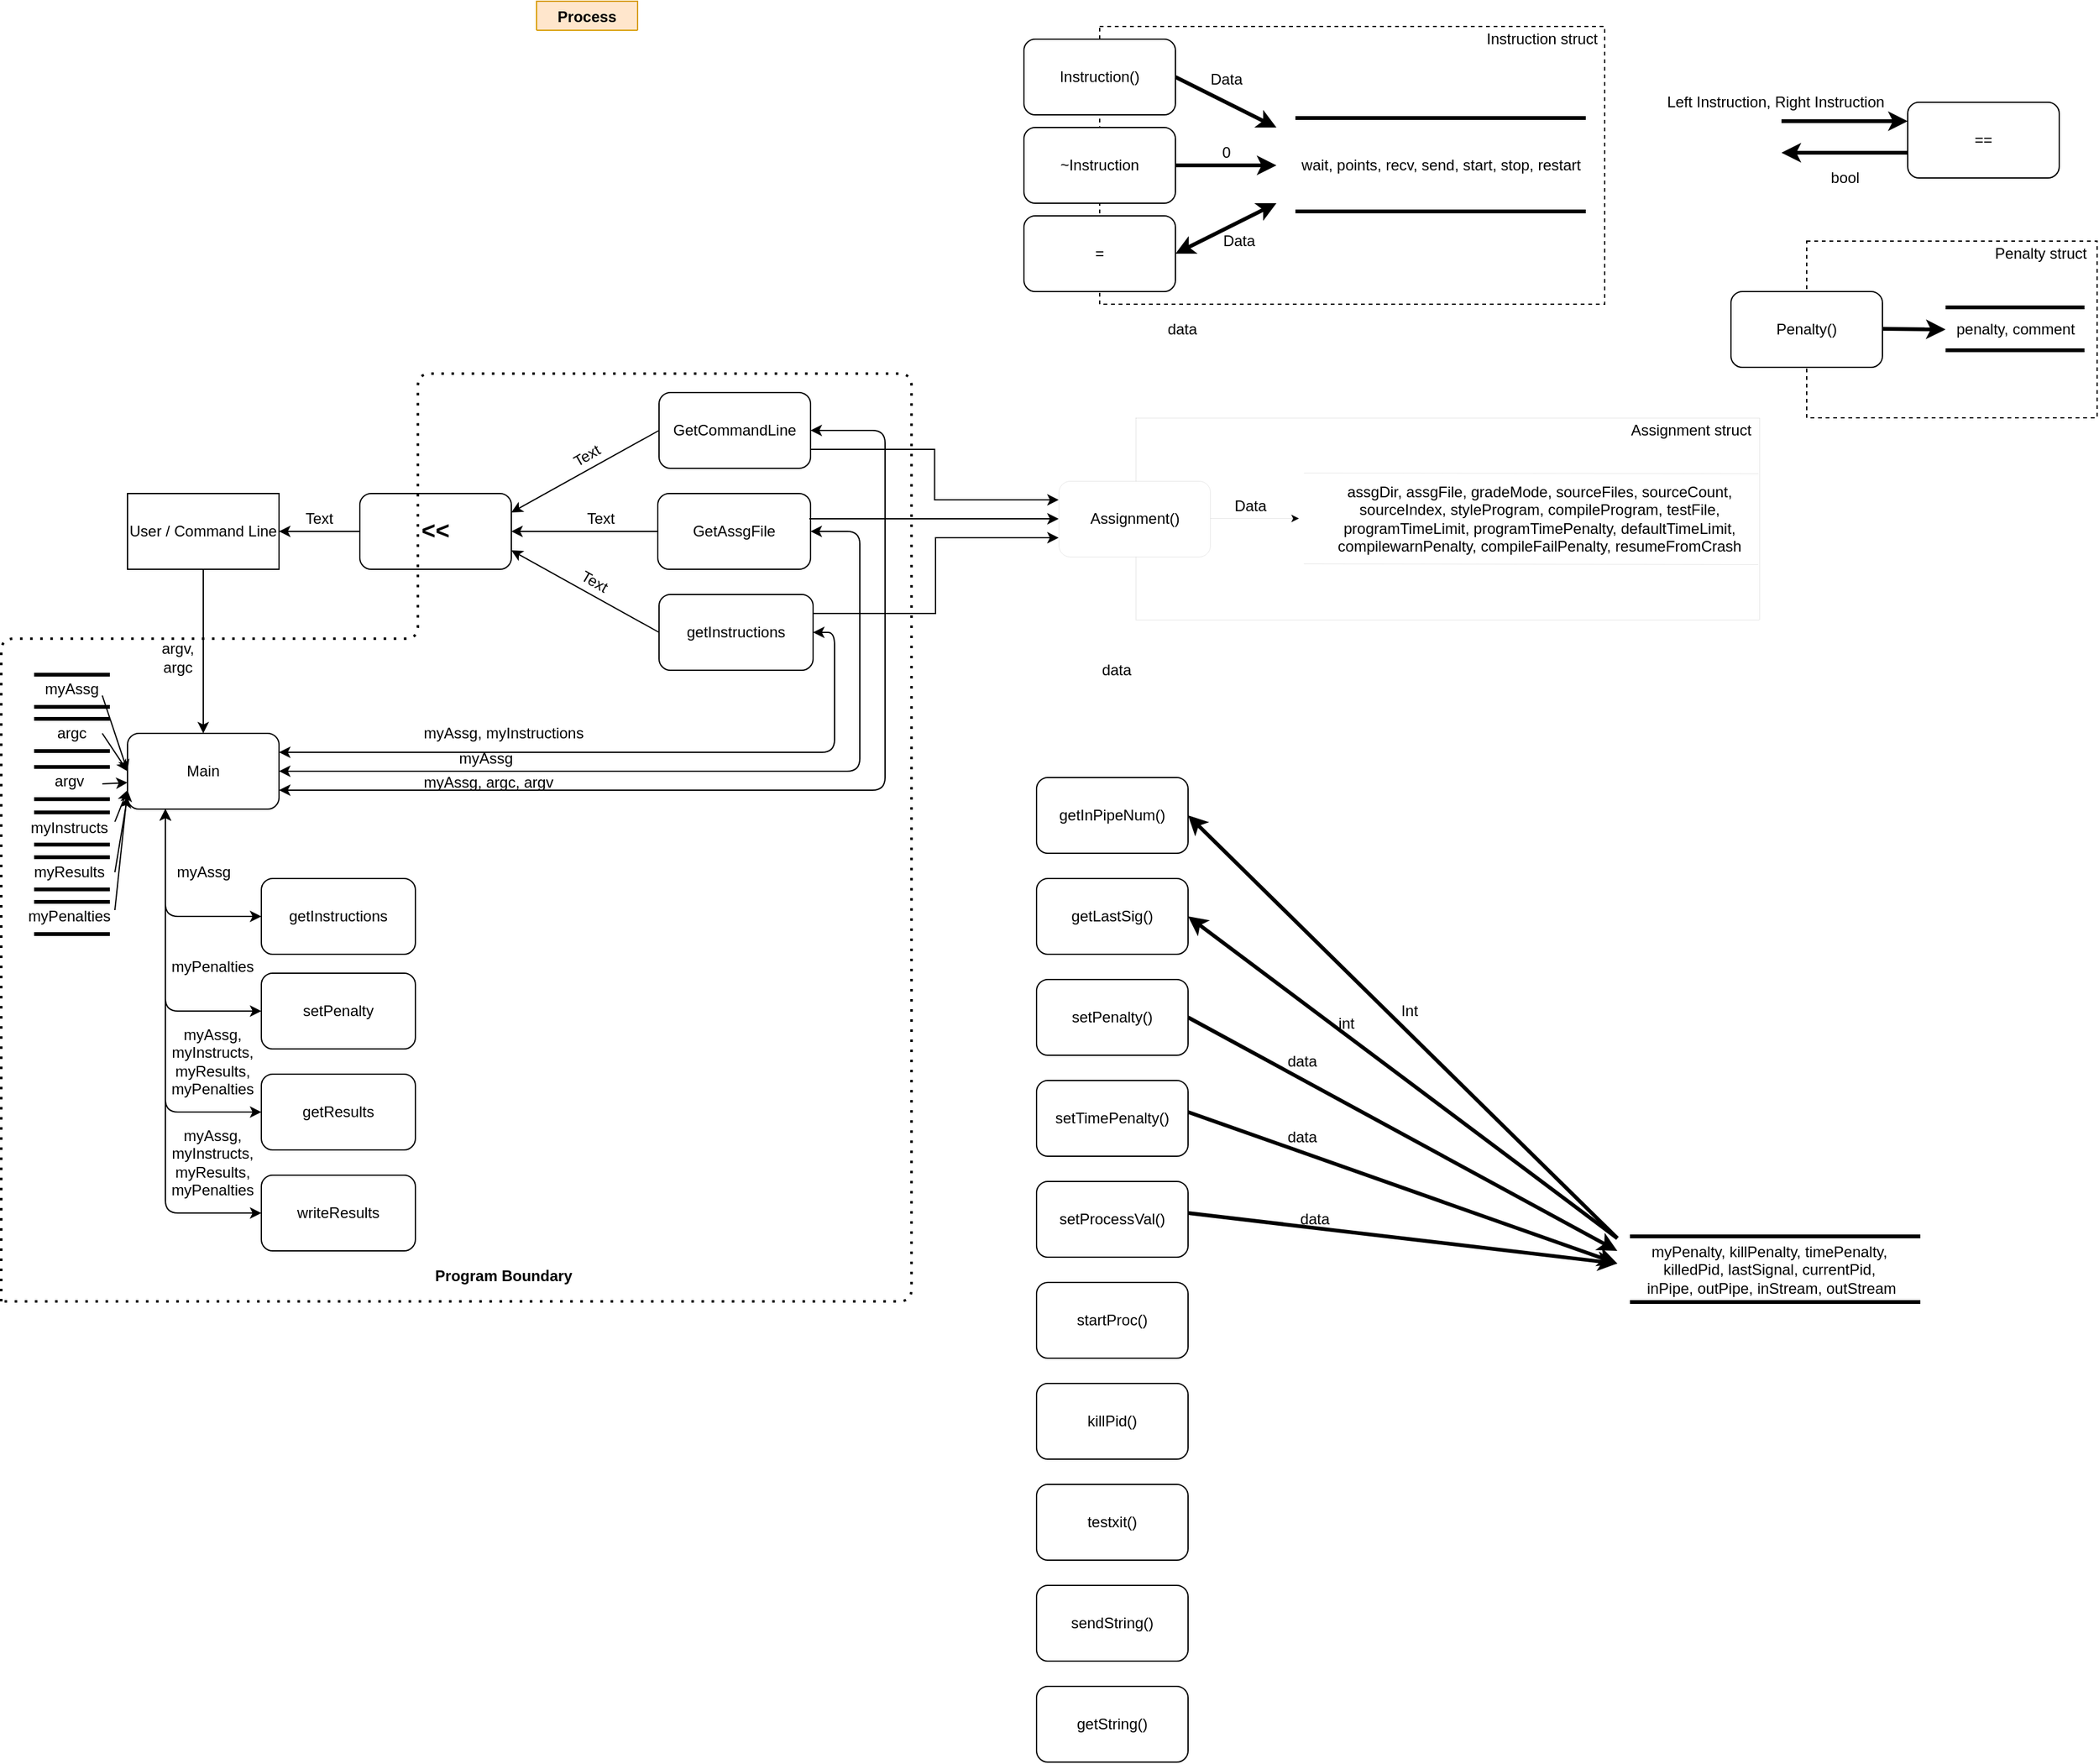 <mxfile version="14.8.0" type="github">
  <diagram id="rguHkUJNCdWoJHxLz1bB" name="Main">
    <mxGraphModel dx="1185" dy="635" grid="1" gridSize="10" guides="1" tooltips="1" connect="1" arrows="1" fold="1" page="1" pageScale="1" pageWidth="1100" pageHeight="850" math="0" shadow="0">
      <root>
        <mxCell id="0" />
        <mxCell id="1" parent="0" />
        <mxCell id="ouV6f6dpfnicYTkGdIAP-37" value="" style="rounded=0;whiteSpace=wrap;html=1;dashed=1;" parent="1" vertex="1">
          <mxGeometry x="1620" y="200" width="230" height="140" as="geometry" />
        </mxCell>
        <mxCell id="ouV6f6dpfnicYTkGdIAP-25" value="" style="rounded=0;whiteSpace=wrap;html=1;dashed=1;" parent="1" vertex="1">
          <mxGeometry x="1060" y="30" width="400" height="220" as="geometry" />
        </mxCell>
        <mxCell id="ouV6f6dpfnicYTkGdIAP-11" value="" style="rounded=0;whiteSpace=wrap;html=1;dashed=1;strokeWidth=0;" parent="1" vertex="1">
          <mxGeometry x="1088.5" y="340" width="494" height="160" as="geometry" />
        </mxCell>
        <mxCell id="XmJ7mHtLs4GO2itL8WQK-5" value="Main" style="rounded=1;whiteSpace=wrap;html=1;" parent="1" vertex="1">
          <mxGeometry x="290" y="590" width="120" height="60" as="geometry" />
        </mxCell>
        <mxCell id="nmjA72ro4ZMUYENDKjPd-1" value="Process" style="swimlane;fillColor=#ffe6cc;strokeColor=#d79b00;startSize=30;" parent="1" vertex="1" collapsed="1">
          <mxGeometry x="614" y="10" width="80" height="23" as="geometry">
            <mxRectangle x="614" y="10" width="200" height="430" as="alternateBounds" />
          </mxGeometry>
        </mxCell>
        <mxCell id="nmjA72ro4ZMUYENDKjPd-2" value="- *myPenalty" style="text;html=1;align=center;verticalAlign=middle;resizable=0;points=[];autosize=1;strokeColor=none;" parent="nmjA72ro4ZMUYENDKjPd-1" vertex="1">
          <mxGeometry x="4" y="30" width="80" height="20" as="geometry" />
        </mxCell>
        <mxCell id="nmjA72ro4ZMUYENDKjPd-8" value="- killPenalty" style="text;html=1;align=center;verticalAlign=middle;resizable=0;points=[];autosize=1;strokeColor=none;" parent="nmjA72ro4ZMUYENDKjPd-1" vertex="1">
          <mxGeometry y="50" width="80" height="20" as="geometry" />
        </mxCell>
        <mxCell id="nmjA72ro4ZMUYENDKjPd-9" value="- timePenalty" style="text;html=1;align=center;verticalAlign=middle;resizable=0;points=[];autosize=1;strokeColor=none;" parent="nmjA72ro4ZMUYENDKjPd-1" vertex="1">
          <mxGeometry y="70" width="90" height="20" as="geometry" />
        </mxCell>
        <mxCell id="nmjA72ro4ZMUYENDKjPd-10" value="- killedPid" style="text;html=1;align=center;verticalAlign=middle;resizable=0;points=[];autosize=1;strokeColor=none;" parent="nmjA72ro4ZMUYENDKjPd-1" vertex="1">
          <mxGeometry y="90" width="70" height="20" as="geometry" />
        </mxCell>
        <mxCell id="nmjA72ro4ZMUYENDKjPd-11" value="- lastSignal" style="text;html=1;align=center;verticalAlign=middle;resizable=0;points=[];autosize=1;strokeColor=none;" parent="nmjA72ro4ZMUYENDKjPd-1" vertex="1">
          <mxGeometry x="4" y="110" width="70" height="20" as="geometry" />
        </mxCell>
        <mxCell id="nmjA72ro4ZMUYENDKjPd-12" value="- currentPid" style="text;html=1;align=center;verticalAlign=middle;resizable=0;points=[];autosize=1;strokeColor=none;" parent="nmjA72ro4ZMUYENDKjPd-1" vertex="1">
          <mxGeometry y="130" width="80" height="20" as="geometry" />
        </mxCell>
        <mxCell id="nmjA72ro4ZMUYENDKjPd-13" value="- inPipe[]" style="text;html=1;align=center;verticalAlign=middle;resizable=0;points=[];autosize=1;strokeColor=none;" parent="nmjA72ro4ZMUYENDKjPd-1" vertex="1">
          <mxGeometry x="4" y="150" width="60" height="20" as="geometry" />
        </mxCell>
        <mxCell id="nmjA72ro4ZMUYENDKjPd-14" value="- outPipe[]" style="text;html=1;align=center;verticalAlign=middle;resizable=0;points=[];autosize=1;strokeColor=none;" parent="nmjA72ro4ZMUYENDKjPd-1" vertex="1">
          <mxGeometry x="2" y="170" width="70" height="20" as="geometry" />
        </mxCell>
        <mxCell id="nmjA72ro4ZMUYENDKjPd-16" value="- *inStream" style="text;html=1;align=center;verticalAlign=middle;resizable=0;points=[];autosize=1;strokeColor=none;" parent="nmjA72ro4ZMUYENDKjPd-1" vertex="1">
          <mxGeometry y="190" width="80" height="20" as="geometry" />
        </mxCell>
        <mxCell id="nmjA72ro4ZMUYENDKjPd-17" value="- *outStream" style="text;html=1;align=center;verticalAlign=middle;resizable=0;points=[];autosize=1;strokeColor=none;" parent="nmjA72ro4ZMUYENDKjPd-1" vertex="1">
          <mxGeometry x="4" y="210" width="80" height="20" as="geometry" />
        </mxCell>
        <mxCell id="ETJHJ8PqHRaNLE2HF3tO-7" value="" style="endArrow=none;html=1;strokeWidth=3;fillColor=#fff2cc;strokeColor=#d6b656;" parent="nmjA72ro4ZMUYENDKjPd-1" edge="1">
          <mxGeometry width="50" height="50" relative="1" as="geometry">
            <mxPoint y="230" as="sourcePoint" />
            <mxPoint x="200" y="230" as="targetPoint" />
            <Array as="points">
              <mxPoint x="100" y="230" />
            </Array>
          </mxGeometry>
        </mxCell>
        <mxCell id="ETJHJ8PqHRaNLE2HF3tO-9" value="+ getInPipeNum" style="text;html=1;align=center;verticalAlign=middle;resizable=0;points=[];autosize=1;strokeColor=none;" parent="nmjA72ro4ZMUYENDKjPd-1" vertex="1">
          <mxGeometry x="5" y="240" width="100" height="20" as="geometry" />
        </mxCell>
        <mxCell id="ETJHJ8PqHRaNLE2HF3tO-10" value="+ getLastSig" style="text;html=1;align=center;verticalAlign=middle;resizable=0;points=[];autosize=1;strokeColor=none;" parent="nmjA72ro4ZMUYENDKjPd-1" vertex="1">
          <mxGeometry x="5" y="260" width="80" height="20" as="geometry" />
        </mxCell>
        <mxCell id="ETJHJ8PqHRaNLE2HF3tO-11" value="+ setPenalty" style="text;html=1;align=center;verticalAlign=middle;resizable=0;points=[];autosize=1;strokeColor=none;" parent="nmjA72ro4ZMUYENDKjPd-1" vertex="1">
          <mxGeometry x="5" y="280" width="80" height="20" as="geometry" />
        </mxCell>
        <mxCell id="ETJHJ8PqHRaNLE2HF3tO-12" value="+ setTimePenalty" style="text;html=1;align=center;verticalAlign=middle;resizable=0;points=[];autosize=1;strokeColor=none;spacing=2;" parent="nmjA72ro4ZMUYENDKjPd-1" vertex="1">
          <mxGeometry x="3" y="300" width="110" height="20" as="geometry" />
        </mxCell>
        <mxCell id="ETJHJ8PqHRaNLE2HF3tO-13" value="+ startProc" style="text;html=1;align=center;verticalAlign=middle;resizable=0;points=[];autosize=1;strokeColor=none;" parent="nmjA72ro4ZMUYENDKjPd-1" vertex="1">
          <mxGeometry x="7" y="320" width="70" height="20" as="geometry" />
        </mxCell>
        <mxCell id="ETJHJ8PqHRaNLE2HF3tO-14" value="+ killPid" style="text;html=1;align=center;verticalAlign=middle;resizable=0;points=[];autosize=1;strokeColor=none;" parent="nmjA72ro4ZMUYENDKjPd-1" vertex="1">
          <mxGeometry x="4" y="340" width="60" height="20" as="geometry" />
        </mxCell>
        <mxCell id="ETJHJ8PqHRaNLE2HF3tO-15" value="+ testxit" style="text;html=1;align=center;verticalAlign=middle;resizable=0;points=[];autosize=1;strokeColor=none;" parent="nmjA72ro4ZMUYENDKjPd-1" vertex="1">
          <mxGeometry x="4" y="360" width="60" height="20" as="geometry" />
        </mxCell>
        <mxCell id="ETJHJ8PqHRaNLE2HF3tO-16" value="+ sendString" style="text;html=1;align=center;verticalAlign=middle;resizable=0;points=[];autosize=1;strokeColor=none;" parent="nmjA72ro4ZMUYENDKjPd-1" vertex="1">
          <mxGeometry x="7" y="380" width="80" height="20" as="geometry" />
        </mxCell>
        <mxCell id="ETJHJ8PqHRaNLE2HF3tO-17" value="+ *getString" style="text;html=1;align=center;verticalAlign=middle;resizable=0;points=[];autosize=1;strokeColor=none;" parent="nmjA72ro4ZMUYENDKjPd-1" vertex="1">
          <mxGeometry x="5" y="400" width="80" height="20" as="geometry" />
        </mxCell>
        <mxCell id="XmJ7mHtLs4GO2itL8WQK-11" value="" style="endArrow=classic;html=1;entryX=0.5;entryY=0;entryDx=0;entryDy=0;exitX=0.5;exitY=1;exitDx=0;exitDy=0;" parent="1" source="E9xuSxnTIN58teKCuuX2-3" target="XmJ7mHtLs4GO2itL8WQK-5" edge="1">
          <mxGeometry width="50" height="50" relative="1" as="geometry">
            <mxPoint x="340" y="392" as="sourcePoint" />
            <mxPoint x="440" y="460" as="targetPoint" />
          </mxGeometry>
        </mxCell>
        <mxCell id="Mvc_CKgihEDWktyKTYWP-7" style="edgeStyle=orthogonalEdgeStyle;rounded=0;orthogonalLoop=1;jettySize=auto;html=1;exitX=1;exitY=0.25;exitDx=0;exitDy=0;entryX=0;entryY=0.75;entryDx=0;entryDy=0;strokeColor=#000000;strokeWidth=1;" edge="1" parent="1" source="XmJ7mHtLs4GO2itL8WQK-14" target="ouV6f6dpfnicYTkGdIAP-8">
          <mxGeometry relative="1" as="geometry">
            <Array as="points">
              <mxPoint x="930" y="495" />
              <mxPoint x="930" y="435" />
            </Array>
          </mxGeometry>
        </mxCell>
        <mxCell id="XmJ7mHtLs4GO2itL8WQK-14" value="getInstructions" style="rounded=1;whiteSpace=wrap;html=1;" parent="1" vertex="1">
          <mxGeometry x="711" y="480" width="122" height="60" as="geometry" />
        </mxCell>
        <mxCell id="Mvc_CKgihEDWktyKTYWP-8" style="edgeStyle=orthogonalEdgeStyle;rounded=0;orthogonalLoop=1;jettySize=auto;html=1;exitX=1;exitY=0.75;exitDx=0;exitDy=0;entryX=0;entryY=0.25;entryDx=0;entryDy=0;strokeColor=#000000;strokeWidth=1;" edge="1" parent="1" source="XmJ7mHtLs4GO2itL8WQK-15" target="ouV6f6dpfnicYTkGdIAP-8">
          <mxGeometry relative="1" as="geometry" />
        </mxCell>
        <mxCell id="XmJ7mHtLs4GO2itL8WQK-15" value="GetCommandLine" style="rounded=1;whiteSpace=wrap;html=1;" parent="1" vertex="1">
          <mxGeometry x="711" y="320" width="120" height="60" as="geometry" />
        </mxCell>
        <mxCell id="XmJ7mHtLs4GO2itL8WQK-16" value="GetAssgFile" style="rounded=1;whiteSpace=wrap;html=1;" parent="1" vertex="1">
          <mxGeometry x="710" y="400" width="121" height="60" as="geometry" />
        </mxCell>
        <mxCell id="XmJ7mHtLs4GO2itL8WQK-20" value="argv, argc" style="text;html=1;strokeColor=none;fillColor=none;align=center;verticalAlign=middle;whiteSpace=wrap;rounded=0;rotation=0;" parent="1" vertex="1">
          <mxGeometry x="310" y="520" width="40" height="20" as="geometry" />
        </mxCell>
        <mxCell id="XmJ7mHtLs4GO2itL8WQK-21" value="myAssg, argc, argv" style="text;html=1;strokeColor=none;fillColor=none;align=center;verticalAlign=middle;whiteSpace=wrap;rounded=0;rotation=0;" parent="1" vertex="1">
          <mxGeometry x="518" y="610" width="116" height="37" as="geometry" />
        </mxCell>
        <mxCell id="E9xuSxnTIN58teKCuuX2-3" value="User / Command Line" style="rounded=0;whiteSpace=wrap;html=1;" parent="1" vertex="1">
          <mxGeometry x="290" y="400" width="120" height="60" as="geometry" />
        </mxCell>
        <mxCell id="E9xuSxnTIN58teKCuuX2-4" value="&lt;b&gt;&lt;font style=&quot;font-size: 19px&quot;&gt;&amp;lt;&amp;lt;&lt;/font&gt;&lt;/b&gt;" style="rounded=1;whiteSpace=wrap;html=1;" parent="1" vertex="1">
          <mxGeometry x="474" y="400" width="120" height="60" as="geometry" />
        </mxCell>
        <mxCell id="RXPGKztGr5cZx4qu9Qo7-2" value="" style="endArrow=none;html=1;strokeColor=#000000;strokeWidth=3;" parent="1" edge="1">
          <mxGeometry width="50" height="50" relative="1" as="geometry">
            <mxPoint x="216" y="543.5" as="sourcePoint" />
            <mxPoint x="276" y="543.5" as="targetPoint" />
          </mxGeometry>
        </mxCell>
        <mxCell id="RXPGKztGr5cZx4qu9Qo7-3" value="" style="endArrow=none;html=1;strokeColor=#000000;strokeWidth=3;" parent="1" edge="1">
          <mxGeometry width="50" height="50" relative="1" as="geometry">
            <mxPoint x="216" y="569" as="sourcePoint" />
            <mxPoint x="276" y="569" as="targetPoint" />
          </mxGeometry>
        </mxCell>
        <mxCell id="RXPGKztGr5cZx4qu9Qo7-4" value="myAssg" style="text;html=1;strokeColor=none;fillColor=none;align=center;verticalAlign=middle;whiteSpace=wrap;rounded=0;" parent="1" vertex="1">
          <mxGeometry x="226" y="540" width="40" height="29" as="geometry" />
        </mxCell>
        <mxCell id="RXPGKztGr5cZx4qu9Qo7-17" value="myAssg" style="text;html=1;strokeColor=none;fillColor=none;align=center;verticalAlign=middle;whiteSpace=wrap;rounded=0;" parent="1" vertex="1">
          <mxGeometry x="554" y="600" width="40" height="20" as="geometry" />
        </mxCell>
        <mxCell id="RXPGKztGr5cZx4qu9Qo7-18" value="myAssg, myInstructions" style="text;html=1;strokeColor=none;fillColor=none;align=center;verticalAlign=middle;whiteSpace=wrap;rounded=0;" parent="1" vertex="1">
          <mxGeometry x="510" y="580" width="156" height="20" as="geometry" />
        </mxCell>
        <mxCell id="RXPGKztGr5cZx4qu9Qo7-19" value="" style="endArrow=classic;html=1;strokeColor=#000000;strokeWidth=1;entryX=1;entryY=0.75;entryDx=0;entryDy=0;exitX=0;exitY=0.5;exitDx=0;exitDy=0;" parent="1" source="XmJ7mHtLs4GO2itL8WQK-14" target="E9xuSxnTIN58teKCuuX2-4" edge="1">
          <mxGeometry width="50" height="50" relative="1" as="geometry">
            <mxPoint x="660" y="610" as="sourcePoint" />
            <mxPoint x="710" y="560" as="targetPoint" />
          </mxGeometry>
        </mxCell>
        <mxCell id="RXPGKztGr5cZx4qu9Qo7-20" value="" style="endArrow=classic;html=1;strokeColor=#000000;strokeWidth=1;entryX=1;entryY=0.5;entryDx=0;entryDy=0;exitX=0;exitY=0.5;exitDx=0;exitDy=0;" parent="1" source="XmJ7mHtLs4GO2itL8WQK-16" target="E9xuSxnTIN58teKCuuX2-4" edge="1">
          <mxGeometry width="50" height="50" relative="1" as="geometry">
            <mxPoint x="672.5" y="565" as="sourcePoint" />
            <mxPoint x="555.5" y="500" as="targetPoint" />
          </mxGeometry>
        </mxCell>
        <mxCell id="RXPGKztGr5cZx4qu9Qo7-21" value="" style="endArrow=classic;html=1;strokeColor=#000000;strokeWidth=1;entryX=1;entryY=0.25;entryDx=0;entryDy=0;exitX=0;exitY=0.5;exitDx=0;exitDy=0;" parent="1" source="XmJ7mHtLs4GO2itL8WQK-15" target="E9xuSxnTIN58teKCuuX2-4" edge="1">
          <mxGeometry width="50" height="50" relative="1" as="geometry">
            <mxPoint x="686" y="370" as="sourcePoint" />
            <mxPoint x="570" y="370" as="targetPoint" />
          </mxGeometry>
        </mxCell>
        <mxCell id="RXPGKztGr5cZx4qu9Qo7-22" value="Text" style="text;html=1;strokeColor=none;fillColor=none;align=center;verticalAlign=middle;whiteSpace=wrap;rounded=0;rotation=-30;" parent="1" vertex="1">
          <mxGeometry x="634" y="360" width="40" height="20" as="geometry" />
        </mxCell>
        <mxCell id="RXPGKztGr5cZx4qu9Qo7-23" value="Text" style="text;html=1;strokeColor=none;fillColor=none;align=center;verticalAlign=middle;whiteSpace=wrap;rounded=0;rotation=0;" parent="1" vertex="1">
          <mxGeometry x="645" y="410" width="40" height="20" as="geometry" />
        </mxCell>
        <mxCell id="RXPGKztGr5cZx4qu9Qo7-24" value="Text" style="text;html=1;strokeColor=none;fillColor=none;align=center;verticalAlign=middle;whiteSpace=wrap;rounded=0;rotation=30;" parent="1" vertex="1">
          <mxGeometry x="640" y="460" width="40" height="20" as="geometry" />
        </mxCell>
        <mxCell id="RXPGKztGr5cZx4qu9Qo7-25" value="Text" style="text;html=1;strokeColor=none;fillColor=none;align=center;verticalAlign=middle;whiteSpace=wrap;rounded=0;rotation=0;" parent="1" vertex="1">
          <mxGeometry x="422" y="410" width="40" height="20" as="geometry" />
        </mxCell>
        <mxCell id="RXPGKztGr5cZx4qu9Qo7-26" value="" style="endArrow=classic;html=1;strokeColor=#000000;strokeWidth=1;entryX=1;entryY=0.5;entryDx=0;entryDy=0;exitX=0;exitY=0.5;exitDx=0;exitDy=0;" parent="1" source="E9xuSxnTIN58teKCuuX2-4" target="E9xuSxnTIN58teKCuuX2-3" edge="1">
          <mxGeometry width="50" height="50" relative="1" as="geometry">
            <mxPoint x="721" y="360" as="sourcePoint" />
            <mxPoint x="604" y="425" as="targetPoint" />
          </mxGeometry>
        </mxCell>
        <mxCell id="RXPGKztGr5cZx4qu9Qo7-27" value="" style="endArrow=none;html=1;strokeColor=#000000;strokeWidth=3;" parent="1" edge="1">
          <mxGeometry width="50" height="50" relative="1" as="geometry">
            <mxPoint x="216" y="578.5" as="sourcePoint" />
            <mxPoint x="276" y="578.5" as="targetPoint" />
          </mxGeometry>
        </mxCell>
        <mxCell id="RXPGKztGr5cZx4qu9Qo7-28" value="" style="endArrow=none;html=1;strokeColor=#000000;strokeWidth=3;" parent="1" edge="1">
          <mxGeometry width="50" height="50" relative="1" as="geometry">
            <mxPoint x="216" y="604" as="sourcePoint" />
            <mxPoint x="276" y="604" as="targetPoint" />
          </mxGeometry>
        </mxCell>
        <mxCell id="RXPGKztGr5cZx4qu9Qo7-29" value="argc" style="text;html=1;strokeColor=none;fillColor=none;align=center;verticalAlign=middle;whiteSpace=wrap;rounded=0;" parent="1" vertex="1">
          <mxGeometry x="226" y="575" width="40" height="29" as="geometry" />
        </mxCell>
        <mxCell id="RXPGKztGr5cZx4qu9Qo7-30" value="" style="endArrow=none;html=1;strokeColor=#000000;strokeWidth=3;" parent="1" edge="1">
          <mxGeometry width="50" height="50" relative="1" as="geometry">
            <mxPoint x="216" y="616.59" as="sourcePoint" />
            <mxPoint x="276" y="616.59" as="targetPoint" />
          </mxGeometry>
        </mxCell>
        <mxCell id="RXPGKztGr5cZx4qu9Qo7-31" value="" style="endArrow=none;html=1;strokeColor=#000000;strokeWidth=3;" parent="1" edge="1">
          <mxGeometry width="50" height="50" relative="1" as="geometry">
            <mxPoint x="216" y="642.09" as="sourcePoint" />
            <mxPoint x="276" y="642.09" as="targetPoint" />
          </mxGeometry>
        </mxCell>
        <mxCell id="RXPGKztGr5cZx4qu9Qo7-32" value="argv" style="text;html=1;strokeColor=none;fillColor=none;align=center;verticalAlign=middle;whiteSpace=wrap;rounded=0;" parent="1" vertex="1">
          <mxGeometry x="224" y="613.92" width="40" height="29" as="geometry" />
        </mxCell>
        <mxCell id="RXPGKztGr5cZx4qu9Qo7-33" value="" style="endArrow=classic;startArrow=classic;html=1;strokeColor=#000000;strokeWidth=1;entryX=1;entryY=0.5;entryDx=0;entryDy=0;exitX=1;exitY=0.5;exitDx=0;exitDy=0;" parent="1" source="XmJ7mHtLs4GO2itL8WQK-5" target="XmJ7mHtLs4GO2itL8WQK-16" edge="1">
          <mxGeometry width="50" height="50" relative="1" as="geometry">
            <mxPoint x="390" y="600" as="sourcePoint" />
            <mxPoint x="440" y="550" as="targetPoint" />
            <Array as="points">
              <mxPoint x="870" y="620" />
              <mxPoint x="870" y="430" />
            </Array>
          </mxGeometry>
        </mxCell>
        <mxCell id="RXPGKztGr5cZx4qu9Qo7-34" value="" style="endArrow=classic;startArrow=classic;html=1;strokeColor=#000000;strokeWidth=1;entryX=1;entryY=0.5;entryDx=0;entryDy=0;exitX=1;exitY=0.75;exitDx=0;exitDy=0;" parent="1" source="XmJ7mHtLs4GO2itL8WQK-5" target="XmJ7mHtLs4GO2itL8WQK-15" edge="1">
          <mxGeometry width="50" height="50" relative="1" as="geometry">
            <mxPoint x="390" y="600" as="sourcePoint" />
            <mxPoint x="440" y="550" as="targetPoint" />
            <Array as="points">
              <mxPoint x="890" y="635" />
              <mxPoint x="890" y="350" />
            </Array>
          </mxGeometry>
        </mxCell>
        <mxCell id="RXPGKztGr5cZx4qu9Qo7-35" value="" style="endArrow=classic;startArrow=classic;html=1;strokeColor=#000000;strokeWidth=1;entryX=1;entryY=0.5;entryDx=0;entryDy=0;exitX=1;exitY=0.25;exitDx=0;exitDy=0;" parent="1" source="XmJ7mHtLs4GO2itL8WQK-5" target="XmJ7mHtLs4GO2itL8WQK-14" edge="1">
          <mxGeometry width="50" height="50" relative="1" as="geometry">
            <mxPoint x="390" y="600" as="sourcePoint" />
            <mxPoint x="440" y="550" as="targetPoint" />
            <Array as="points">
              <mxPoint x="850" y="605" />
              <mxPoint x="850" y="510" />
            </Array>
          </mxGeometry>
        </mxCell>
        <mxCell id="RXPGKztGr5cZx4qu9Qo7-36" value="" style="endArrow=classic;html=1;strokeColor=#000000;strokeWidth=1;" parent="1" edge="1">
          <mxGeometry width="50" height="50" relative="1" as="geometry">
            <mxPoint x="270" y="560" as="sourcePoint" />
            <mxPoint x="290" y="620" as="targetPoint" />
          </mxGeometry>
        </mxCell>
        <mxCell id="ouV6f6dpfnicYTkGdIAP-5" value="assgDir, assgFile, gradeMode, sourceFiles, sourceCount, &lt;br&gt;sourceIndex, styleProgram, compileProgram, testFile, &lt;br&gt;programTimeLimit, programTimePenalty, defaultTimeLimit, &lt;br&gt;compilewarnPenalty, compileFailPenalty, resumeFromCrash" style="text;html=1;resizable=0;autosize=1;align=center;verticalAlign=middle;points=[];fillColor=none;strokeColor=none;rounded=0;strokeWidth=0;" parent="1" vertex="1">
          <mxGeometry x="1237.5" y="390" width="340" height="60" as="geometry" />
        </mxCell>
        <mxCell id="ouV6f6dpfnicYTkGdIAP-7" value="" style="shape=link;html=1;width=72;strokeWidth=0;" parent="1" edge="1">
          <mxGeometry width="100" relative="1" as="geometry">
            <mxPoint x="1581.5" y="420" as="sourcePoint" />
            <mxPoint x="1221.5" y="419.5" as="targetPoint" />
          </mxGeometry>
        </mxCell>
        <mxCell id="ouV6f6dpfnicYTkGdIAP-8" value="Assignment()" style="rounded=1;whiteSpace=wrap;html=1;strokeWidth=0;" parent="1" vertex="1">
          <mxGeometry x="1027.5" y="390" width="120" height="60" as="geometry" />
        </mxCell>
        <mxCell id="ouV6f6dpfnicYTkGdIAP-9" value="" style="endArrow=classic;html=1;strokeWidth=0;" parent="1" edge="1">
          <mxGeometry width="50" height="50" relative="1" as="geometry">
            <mxPoint x="1147.5" y="419.5" as="sourcePoint" />
            <mxPoint x="1217.5" y="419.5" as="targetPoint" />
          </mxGeometry>
        </mxCell>
        <mxCell id="ouV6f6dpfnicYTkGdIAP-12" value="wait, points, recv, send, start, stop, restart" style="text;html=1;align=center;verticalAlign=middle;resizable=0;points=[];autosize=1;strokeColor=none;" parent="1" vertex="1">
          <mxGeometry x="1210" y="130" width="240" height="20" as="geometry" />
        </mxCell>
        <mxCell id="ouV6f6dpfnicYTkGdIAP-13" value="~Instruction" style="rounded=1;whiteSpace=wrap;html=1;" parent="1" vertex="1">
          <mxGeometry x="1000" y="110" width="120" height="60" as="geometry" />
        </mxCell>
        <mxCell id="ouV6f6dpfnicYTkGdIAP-14" value="Instruction()" style="rounded=1;whiteSpace=wrap;html=1;" parent="1" vertex="1">
          <mxGeometry x="1000" y="40" width="120" height="60" as="geometry" />
        </mxCell>
        <mxCell id="ouV6f6dpfnicYTkGdIAP-15" value="Data" style="text;html=1;resizable=0;autosize=1;align=center;verticalAlign=middle;points=[];fillColor=none;strokeColor=none;rounded=0;strokeWidth=0;" parent="1" vertex="1">
          <mxGeometry x="1158.5" y="400" width="40" height="20" as="geometry" />
        </mxCell>
        <mxCell id="ouV6f6dpfnicYTkGdIAP-16" value="=" style="rounded=1;whiteSpace=wrap;html=1;" parent="1" vertex="1">
          <mxGeometry x="1000" y="180" width="120" height="60" as="geometry" />
        </mxCell>
        <mxCell id="ouV6f6dpfnicYTkGdIAP-17" value="" style="shape=link;html=1;width=72;strokeWidth=3;" parent="1" edge="1">
          <mxGeometry width="100" relative="1" as="geometry">
            <mxPoint x="1445" y="139.5" as="sourcePoint" />
            <mxPoint x="1215" y="139.5" as="targetPoint" />
          </mxGeometry>
        </mxCell>
        <mxCell id="ouV6f6dpfnicYTkGdIAP-18" value="" style="endArrow=classic;html=1;strokeWidth=3;" parent="1" edge="1">
          <mxGeometry width="50" height="50" relative="1" as="geometry">
            <mxPoint x="1120" y="70" as="sourcePoint" />
            <mxPoint x="1200" y="110" as="targetPoint" />
          </mxGeometry>
        </mxCell>
        <mxCell id="ouV6f6dpfnicYTkGdIAP-19" value="Data" style="text;html=1;resizable=0;autosize=1;align=center;verticalAlign=middle;points=[];fillColor=none;strokeColor=none;rounded=0;" parent="1" vertex="1">
          <mxGeometry x="1140" y="61.5" width="40" height="20" as="geometry" />
        </mxCell>
        <mxCell id="ouV6f6dpfnicYTkGdIAP-20" value="" style="endArrow=classic;html=1;strokeWidth=3;exitX=1;exitY=0.5;exitDx=0;exitDy=0;" parent="1" source="ouV6f6dpfnicYTkGdIAP-13" edge="1">
          <mxGeometry width="50" height="50" relative="1" as="geometry">
            <mxPoint x="1100" y="120" as="sourcePoint" />
            <mxPoint x="1200" y="140" as="targetPoint" />
          </mxGeometry>
        </mxCell>
        <mxCell id="ouV6f6dpfnicYTkGdIAP-21" value="0" style="text;html=1;resizable=0;autosize=1;align=center;verticalAlign=middle;points=[];fillColor=none;strokeColor=none;rounded=0;" parent="1" vertex="1">
          <mxGeometry x="1150" y="120" width="20" height="20" as="geometry" />
        </mxCell>
        <mxCell id="ouV6f6dpfnicYTkGdIAP-23" value="" style="endArrow=classic;startArrow=classic;html=1;strokeWidth=3;exitX=1;exitY=0.5;exitDx=0;exitDy=0;" parent="1" source="ouV6f6dpfnicYTkGdIAP-16" edge="1">
          <mxGeometry width="50" height="50" relative="1" as="geometry">
            <mxPoint x="1135" y="220" as="sourcePoint" />
            <mxPoint x="1200" y="170" as="targetPoint" />
          </mxGeometry>
        </mxCell>
        <mxCell id="ouV6f6dpfnicYTkGdIAP-24" value="Data" style="text;html=1;resizable=0;autosize=1;align=center;verticalAlign=middle;points=[];fillColor=none;strokeColor=none;rounded=0;" parent="1" vertex="1">
          <mxGeometry x="1150" y="190" width="40" height="20" as="geometry" />
        </mxCell>
        <mxCell id="ouV6f6dpfnicYTkGdIAP-26" value="Instruction struct" style="text;html=1;resizable=0;autosize=1;align=center;verticalAlign=middle;points=[];fillColor=none;strokeColor=none;rounded=0;" parent="1" vertex="1">
          <mxGeometry x="1360" y="30" width="100" height="20" as="geometry" />
        </mxCell>
        <mxCell id="ouV6f6dpfnicYTkGdIAP-27" value="Assignment struct" style="text;html=1;resizable=0;autosize=1;align=center;verticalAlign=middle;points=[];fillColor=none;strokeColor=none;rounded=0;strokeWidth=0;" parent="1" vertex="1">
          <mxGeometry x="1472.5" y="340" width="110" height="20" as="geometry" />
        </mxCell>
        <mxCell id="ouV6f6dpfnicYTkGdIAP-28" value="==" style="rounded=1;whiteSpace=wrap;html=1;" parent="1" vertex="1">
          <mxGeometry x="1700" y="90" width="120" height="60" as="geometry" />
        </mxCell>
        <mxCell id="ouV6f6dpfnicYTkGdIAP-29" value="" style="endArrow=classic;html=1;strokeWidth=3;entryX=0;entryY=0.25;entryDx=0;entryDy=0;" parent="1" target="ouV6f6dpfnicYTkGdIAP-28" edge="1">
          <mxGeometry width="50" height="50" relative="1" as="geometry">
            <mxPoint x="1600" y="105" as="sourcePoint" />
            <mxPoint x="1450" y="50" as="targetPoint" />
          </mxGeometry>
        </mxCell>
        <mxCell id="ouV6f6dpfnicYTkGdIAP-30" value="" style="endArrow=classic;html=1;strokeWidth=3;" parent="1" edge="1">
          <mxGeometry width="50" height="50" relative="1" as="geometry">
            <mxPoint x="1700" y="130" as="sourcePoint" />
            <mxPoint x="1600" y="130" as="targetPoint" />
          </mxGeometry>
        </mxCell>
        <mxCell id="ouV6f6dpfnicYTkGdIAP-31" value="Left Instruction, Right Instruction" style="text;html=1;resizable=0;autosize=1;align=center;verticalAlign=middle;points=[];fillColor=none;strokeColor=none;rounded=0;" parent="1" vertex="1">
          <mxGeometry x="1500" y="80" width="190" height="20" as="geometry" />
        </mxCell>
        <mxCell id="ouV6f6dpfnicYTkGdIAP-32" value="bool" style="text;html=1;resizable=0;autosize=1;align=center;verticalAlign=middle;points=[];fillColor=none;strokeColor=none;rounded=0;" parent="1" vertex="1">
          <mxGeometry x="1630" y="140" width="40" height="20" as="geometry" />
        </mxCell>
        <mxCell id="ouV6f6dpfnicYTkGdIAP-33" value="Penalty()" style="rounded=1;whiteSpace=wrap;html=1;" parent="1" vertex="1">
          <mxGeometry x="1560" y="240" width="120" height="60" as="geometry" />
        </mxCell>
        <mxCell id="ouV6f6dpfnicYTkGdIAP-34" value="" style="endArrow=classic;html=1;strokeWidth=3;" parent="1" edge="1">
          <mxGeometry width="50" height="50" relative="1" as="geometry">
            <mxPoint x="1680" y="269.5" as="sourcePoint" />
            <mxPoint x="1730" y="270" as="targetPoint" />
          </mxGeometry>
        </mxCell>
        <mxCell id="ouV6f6dpfnicYTkGdIAP-35" value="" style="shape=link;html=1;width=32;strokeWidth=3;" parent="1" edge="1">
          <mxGeometry width="100" relative="1" as="geometry">
            <mxPoint x="1840" y="269.5" as="sourcePoint" />
            <mxPoint x="1730" y="269.5" as="targetPoint" />
          </mxGeometry>
        </mxCell>
        <mxCell id="ouV6f6dpfnicYTkGdIAP-36" value="penalty, comment" style="text;html=1;resizable=0;autosize=1;align=center;verticalAlign=middle;points=[];fillColor=none;strokeColor=none;rounded=0;" parent="1" vertex="1">
          <mxGeometry x="1730" y="260" width="110" height="20" as="geometry" />
        </mxCell>
        <mxCell id="ouV6f6dpfnicYTkGdIAP-38" value="Penalty struct" style="text;html=1;resizable=0;autosize=1;align=center;verticalAlign=middle;points=[];fillColor=none;strokeColor=none;rounded=0;" parent="1" vertex="1">
          <mxGeometry x="1760" y="200" width="90" height="20" as="geometry" />
        </mxCell>
        <mxCell id="ouV6f6dpfnicYTkGdIAP-39" value="" style="shape=link;html=1;width=50;strokeWidth=3;" parent="1" edge="1">
          <mxGeometry width="100" relative="1" as="geometry">
            <mxPoint x="1710" y="1014.5" as="sourcePoint" />
            <mxPoint x="1480" y="1014.5" as="targetPoint" />
          </mxGeometry>
        </mxCell>
        <mxCell id="TsAD6GtPPK-NTKVQld-j-2" value="" style="endArrow=none;dashed=1;html=1;dashPattern=1 3;strokeWidth=2;" parent="1" edge="1">
          <mxGeometry width="50" height="50" relative="1" as="geometry">
            <mxPoint x="190" y="1040" as="sourcePoint" />
            <mxPoint x="190" y="1040" as="targetPoint" />
            <Array as="points">
              <mxPoint x="190" y="515" />
              <mxPoint x="520" y="515" />
              <mxPoint x="520" y="305" />
              <mxPoint x="911" y="305" />
              <mxPoint x="911" y="1040" />
            </Array>
          </mxGeometry>
        </mxCell>
        <mxCell id="ouV6f6dpfnicYTkGdIAP-40" value="myPenalty, killPenalty, timePenalty, &lt;br&gt;killedPid, lastSignal, currentPid,&lt;br&gt;&amp;nbsp;inPipe, outPipe, inStream, outStream" style="text;html=1;resizable=0;autosize=1;align=center;verticalAlign=middle;points=[];fillColor=none;strokeColor=none;rounded=0;" parent="1" vertex="1">
          <mxGeometry x="1480" y="990" width="220" height="50" as="geometry" />
        </mxCell>
        <mxCell id="TsAD6GtPPK-NTKVQld-j-3" value="&lt;b&gt;Program Boundary&lt;/b&gt;" style="text;html=1;strokeColor=none;fillColor=none;align=center;verticalAlign=middle;whiteSpace=wrap;rounded=0;" parent="1" vertex="1">
          <mxGeometry x="488" y="1010" width="200" height="20" as="geometry" />
        </mxCell>
        <mxCell id="ouV6f6dpfnicYTkGdIAP-41" value="getLastSig()" style="rounded=1;whiteSpace=wrap;html=1;" parent="1" vertex="1">
          <mxGeometry x="1010" y="705" width="120" height="60" as="geometry" />
        </mxCell>
        <mxCell id="ouV6f6dpfnicYTkGdIAP-42" value="setPenalty()" style="rounded=1;whiteSpace=wrap;html=1;" parent="1" vertex="1">
          <mxGeometry x="1010" y="785" width="120" height="60" as="geometry" />
        </mxCell>
        <mxCell id="ouV6f6dpfnicYTkGdIAP-43" value="setTimePenalty()" style="rounded=1;whiteSpace=wrap;html=1;" parent="1" vertex="1">
          <mxGeometry x="1010" y="865" width="120" height="60" as="geometry" />
        </mxCell>
        <mxCell id="ouV6f6dpfnicYTkGdIAP-44" value="startProc()" style="rounded=1;whiteSpace=wrap;html=1;" parent="1" vertex="1">
          <mxGeometry x="1010" y="1025" width="120" height="60" as="geometry" />
        </mxCell>
        <mxCell id="ouV6f6dpfnicYTkGdIAP-45" value="setProcessVal()" style="rounded=1;whiteSpace=wrap;html=1;" parent="1" vertex="1">
          <mxGeometry x="1010" y="945" width="120" height="60" as="geometry" />
        </mxCell>
        <mxCell id="ouV6f6dpfnicYTkGdIAP-46" value="killPid()" style="rounded=1;whiteSpace=wrap;html=1;" parent="1" vertex="1">
          <mxGeometry x="1010" y="1105" width="120" height="60" as="geometry" />
        </mxCell>
        <mxCell id="ouV6f6dpfnicYTkGdIAP-47" value="testxit()" style="rounded=1;whiteSpace=wrap;html=1;" parent="1" vertex="1">
          <mxGeometry x="1010" y="1185" width="120" height="60" as="geometry" />
        </mxCell>
        <mxCell id="ouV6f6dpfnicYTkGdIAP-48" value="getInPipeNum()" style="rounded=1;whiteSpace=wrap;html=1;" parent="1" vertex="1">
          <mxGeometry x="1010" y="625" width="120" height="60" as="geometry" />
        </mxCell>
        <mxCell id="ouV6f6dpfnicYTkGdIAP-50" value="getString()" style="rounded=1;whiteSpace=wrap;html=1;" parent="1" vertex="1">
          <mxGeometry x="1010" y="1345" width="120" height="60" as="geometry" />
        </mxCell>
        <mxCell id="ouV6f6dpfnicYTkGdIAP-51" value="sendString()" style="rounded=1;whiteSpace=wrap;html=1;" parent="1" vertex="1">
          <mxGeometry x="1010" y="1265" width="120" height="60" as="geometry" />
        </mxCell>
        <mxCell id="ouV6f6dpfnicYTkGdIAP-52" value="" style="endArrow=classic;html=1;strokeWidth=3;entryX=1;entryY=0.5;entryDx=0;entryDy=0;" parent="1" target="ouV6f6dpfnicYTkGdIAP-48" edge="1">
          <mxGeometry width="50" height="50" relative="1" as="geometry">
            <mxPoint x="1470" y="990" as="sourcePoint" />
            <mxPoint x="1240" y="770" as="targetPoint" />
          </mxGeometry>
        </mxCell>
        <mxCell id="ouV6f6dpfnicYTkGdIAP-53" value="Int" style="text;html=1;resizable=0;autosize=1;align=center;verticalAlign=middle;points=[];fillColor=none;strokeColor=none;rounded=0;" parent="1" vertex="1">
          <mxGeometry x="1290" y="800" width="30" height="20" as="geometry" />
        </mxCell>
        <mxCell id="ouV6f6dpfnicYTkGdIAP-54" value="" style="endArrow=classic;html=1;strokeWidth=3;entryX=1;entryY=0.5;entryDx=0;entryDy=0;" parent="1" target="ouV6f6dpfnicYTkGdIAP-41" edge="1">
          <mxGeometry width="50" height="50" relative="1" as="geometry">
            <mxPoint x="1470" y="990" as="sourcePoint" />
            <mxPoint x="1130" y="680" as="targetPoint" />
          </mxGeometry>
        </mxCell>
        <mxCell id="ouV6f6dpfnicYTkGdIAP-55" value="int" style="text;html=1;resizable=0;autosize=1;align=center;verticalAlign=middle;points=[];fillColor=none;strokeColor=none;rounded=0;" parent="1" vertex="1">
          <mxGeometry x="1240" y="810" width="30" height="20" as="geometry" />
        </mxCell>
        <mxCell id="ouV6f6dpfnicYTkGdIAP-57" value="" style="endArrow=classic;html=1;strokeWidth=3;exitX=1;exitY=0.5;exitDx=0;exitDy=0;" parent="1" source="ouV6f6dpfnicYTkGdIAP-42" edge="1">
          <mxGeometry width="50" height="50" relative="1" as="geometry">
            <mxPoint x="1190" y="920" as="sourcePoint" />
            <mxPoint x="1470" y="1000" as="targetPoint" />
          </mxGeometry>
        </mxCell>
        <mxCell id="ouV6f6dpfnicYTkGdIAP-58" value="data" style="text;html=1;resizable=0;autosize=1;align=center;verticalAlign=middle;points=[];fillColor=none;strokeColor=none;rounded=0;" parent="1" vertex="1">
          <mxGeometry x="1200" y="840" width="40" height="20" as="geometry" />
        </mxCell>
        <mxCell id="ouV6f6dpfnicYTkGdIAP-59" value="" style="endArrow=classic;html=1;strokeWidth=3;exitX=1;exitY=0.5;exitDx=0;exitDy=0;" parent="1" edge="1">
          <mxGeometry width="50" height="50" relative="1" as="geometry">
            <mxPoint x="1130" y="890" as="sourcePoint" />
            <mxPoint x="1470" y="1010" as="targetPoint" />
          </mxGeometry>
        </mxCell>
        <mxCell id="ouV6f6dpfnicYTkGdIAP-60" value="data" style="text;html=1;resizable=0;autosize=1;align=center;verticalAlign=middle;points=[];fillColor=none;strokeColor=none;rounded=0;" parent="1" vertex="1">
          <mxGeometry x="1200" y="900" width="40" height="20" as="geometry" />
        </mxCell>
        <mxCell id="ouV6f6dpfnicYTkGdIAP-61" value="" style="endArrow=classic;html=1;strokeWidth=3;exitX=1;exitY=0.5;exitDx=0;exitDy=0;" parent="1" edge="1">
          <mxGeometry width="50" height="50" relative="1" as="geometry">
            <mxPoint x="1130" y="970" as="sourcePoint" />
            <mxPoint x="1470" y="1010" as="targetPoint" />
          </mxGeometry>
        </mxCell>
        <mxCell id="ouV6f6dpfnicYTkGdIAP-62" value="data" style="text;html=1;resizable=0;autosize=1;align=center;verticalAlign=middle;points=[];fillColor=none;strokeColor=none;rounded=0;" parent="1" vertex="1">
          <mxGeometry x="1210" y="965" width="40" height="20" as="geometry" />
        </mxCell>
        <mxCell id="ZdSJNE46GObwhMU4jasH-6" value="data" style="text;html=1;resizable=0;autosize=1;align=center;verticalAlign=middle;points=[];fillColor=none;strokeColor=none;rounded=0;" parent="1" vertex="1">
          <mxGeometry x="1105" y="260" width="40" height="20" as="geometry" />
        </mxCell>
        <mxCell id="ZdSJNE46GObwhMU4jasH-7" value="data" style="text;html=1;resizable=0;autosize=1;align=center;verticalAlign=middle;points=[];fillColor=none;strokeColor=none;rounded=0;" parent="1" vertex="1">
          <mxGeometry x="1052.5" y="530" width="40" height="20" as="geometry" />
        </mxCell>
        <mxCell id="Mvc_CKgihEDWktyKTYWP-9" value="getInstructions" style="rounded=1;whiteSpace=wrap;html=1;" vertex="1" parent="1">
          <mxGeometry x="396" y="705" width="122" height="60" as="geometry" />
        </mxCell>
        <mxCell id="Mvc_CKgihEDWktyKTYWP-10" value="" style="endArrow=classic;startArrow=classic;html=1;strokeColor=#000000;strokeWidth=1;entryX=0.25;entryY=1;entryDx=0;entryDy=0;exitX=0;exitY=0.5;exitDx=0;exitDy=0;" edge="1" parent="1" source="Mvc_CKgihEDWktyKTYWP-9" target="XmJ7mHtLs4GO2itL8WQK-5">
          <mxGeometry width="50" height="50" relative="1" as="geometry">
            <mxPoint x="710" y="630" as="sourcePoint" />
            <mxPoint x="760" y="580" as="targetPoint" />
            <Array as="points">
              <mxPoint x="320" y="735" />
            </Array>
          </mxGeometry>
        </mxCell>
        <mxCell id="Mvc_CKgihEDWktyKTYWP-11" value="myAssg" style="text;html=1;strokeColor=none;fillColor=none;align=center;verticalAlign=middle;whiteSpace=wrap;rounded=0;" vertex="1" parent="1">
          <mxGeometry x="332.5" y="690" width="35" height="20" as="geometry" />
        </mxCell>
        <mxCell id="Mvc_CKgihEDWktyKTYWP-12" value="setPenalty" style="rounded=1;whiteSpace=wrap;html=1;" vertex="1" parent="1">
          <mxGeometry x="396" y="780" width="122" height="60" as="geometry" />
        </mxCell>
        <mxCell id="Mvc_CKgihEDWktyKTYWP-13" value="" style="endArrow=classic;startArrow=classic;html=1;strokeColor=#000000;strokeWidth=1;exitX=0;exitY=0.5;exitDx=0;exitDy=0;" edge="1" parent="1" source="Mvc_CKgihEDWktyKTYWP-12">
          <mxGeometry width="50" height="50" relative="1" as="geometry">
            <mxPoint x="360" y="810" as="sourcePoint" />
            <mxPoint x="320" y="650" as="targetPoint" />
            <Array as="points">
              <mxPoint x="320" y="810" />
            </Array>
          </mxGeometry>
        </mxCell>
        <mxCell id="Mvc_CKgihEDWktyKTYWP-15" value="myPenalties" style="text;html=1;strokeColor=none;fillColor=none;align=center;verticalAlign=middle;whiteSpace=wrap;rounded=0;" vertex="1" parent="1">
          <mxGeometry x="340" y="765" width="35" height="20" as="geometry" />
        </mxCell>
        <mxCell id="Mvc_CKgihEDWktyKTYWP-16" value="getResults" style="rounded=1;whiteSpace=wrap;html=1;" vertex="1" parent="1">
          <mxGeometry x="396" y="860" width="122" height="60" as="geometry" />
        </mxCell>
        <mxCell id="Mvc_CKgihEDWktyKTYWP-18" value="" style="endArrow=classic;startArrow=classic;html=1;strokeColor=#000000;strokeWidth=1;exitX=0;exitY=0.5;exitDx=0;exitDy=0;entryX=0.25;entryY=1;entryDx=0;entryDy=0;" edge="1" parent="1" source="Mvc_CKgihEDWktyKTYWP-16" target="XmJ7mHtLs4GO2itL8WQK-5">
          <mxGeometry width="50" height="50" relative="1" as="geometry">
            <mxPoint x="690" y="820" as="sourcePoint" />
            <mxPoint x="740" y="770" as="targetPoint" />
            <Array as="points">
              <mxPoint x="320" y="890" />
            </Array>
          </mxGeometry>
        </mxCell>
        <mxCell id="Mvc_CKgihEDWktyKTYWP-19" value="myAssg, myInstructs, myResults, myPenalties" style="text;html=1;strokeColor=none;fillColor=none;align=center;verticalAlign=middle;whiteSpace=wrap;rounded=0;" vertex="1" parent="1">
          <mxGeometry x="340" y="840" width="35" height="20" as="geometry" />
        </mxCell>
        <mxCell id="Mvc_CKgihEDWktyKTYWP-20" value="writeResults" style="rounded=1;whiteSpace=wrap;html=1;" vertex="1" parent="1">
          <mxGeometry x="396" y="940" width="122" height="60" as="geometry" />
        </mxCell>
        <mxCell id="Mvc_CKgihEDWktyKTYWP-21" value="" style="endArrow=classic;startArrow=classic;html=1;strokeColor=#000000;strokeWidth=1;exitX=0;exitY=0.5;exitDx=0;exitDy=0;" edge="1" parent="1" source="Mvc_CKgihEDWktyKTYWP-20">
          <mxGeometry width="50" height="50" relative="1" as="geometry">
            <mxPoint x="690" y="800" as="sourcePoint" />
            <mxPoint x="320" y="650" as="targetPoint" />
            <Array as="points">
              <mxPoint x="320" y="970" />
            </Array>
          </mxGeometry>
        </mxCell>
        <mxCell id="Mvc_CKgihEDWktyKTYWP-22" value="myAssg, myInstructs, myResults, myPenalties" style="text;html=1;strokeColor=none;fillColor=none;align=center;verticalAlign=middle;whiteSpace=wrap;rounded=0;" vertex="1" parent="1">
          <mxGeometry x="340" y="920" width="35" height="20" as="geometry" />
        </mxCell>
        <mxCell id="Mvc_CKgihEDWktyKTYWP-24" value="" style="endArrow=classic;html=1;strokeColor=#000000;strokeWidth=1;entryX=0;entryY=0.5;entryDx=0;entryDy=0;" edge="1" parent="1" target="ouV6f6dpfnicYTkGdIAP-8">
          <mxGeometry width="50" height="50" relative="1" as="geometry">
            <mxPoint x="830" y="420" as="sourcePoint" />
            <mxPoint x="900" y="490" as="targetPoint" />
          </mxGeometry>
        </mxCell>
        <mxCell id="Mvc_CKgihEDWktyKTYWP-26" value="" style="endArrow=none;html=1;strokeColor=#000000;strokeWidth=3;" edge="1" parent="1">
          <mxGeometry width="50" height="50" relative="1" as="geometry">
            <mxPoint x="216" y="652.67" as="sourcePoint" />
            <mxPoint x="276" y="652.67" as="targetPoint" />
          </mxGeometry>
        </mxCell>
        <mxCell id="Mvc_CKgihEDWktyKTYWP-27" value="" style="endArrow=none;html=1;strokeColor=#000000;strokeWidth=3;" edge="1" parent="1">
          <mxGeometry width="50" height="50" relative="1" as="geometry">
            <mxPoint x="216" y="678.17" as="sourcePoint" />
            <mxPoint x="276" y="678.17" as="targetPoint" />
          </mxGeometry>
        </mxCell>
        <mxCell id="Mvc_CKgihEDWktyKTYWP-28" value="myInstructs" style="text;html=1;strokeColor=none;fillColor=none;align=center;verticalAlign=middle;whiteSpace=wrap;rounded=0;" vertex="1" parent="1">
          <mxGeometry x="224" y="650" width="40" height="29" as="geometry" />
        </mxCell>
        <mxCell id="Mvc_CKgihEDWktyKTYWP-29" value="" style="endArrow=none;html=1;strokeColor=#000000;strokeWidth=3;" edge="1" parent="1">
          <mxGeometry width="50" height="50" relative="1" as="geometry">
            <mxPoint x="216" y="688.08" as="sourcePoint" />
            <mxPoint x="276" y="688.08" as="targetPoint" />
          </mxGeometry>
        </mxCell>
        <mxCell id="Mvc_CKgihEDWktyKTYWP-30" value="" style="endArrow=none;html=1;strokeColor=#000000;strokeWidth=3;" edge="1" parent="1">
          <mxGeometry width="50" height="50" relative="1" as="geometry">
            <mxPoint x="216" y="713.58" as="sourcePoint" />
            <mxPoint x="276" y="713.58" as="targetPoint" />
          </mxGeometry>
        </mxCell>
        <mxCell id="Mvc_CKgihEDWktyKTYWP-31" value="myResults" style="text;html=1;strokeColor=none;fillColor=none;align=center;verticalAlign=middle;whiteSpace=wrap;rounded=0;" vertex="1" parent="1">
          <mxGeometry x="224" y="685.41" width="40" height="29" as="geometry" />
        </mxCell>
        <mxCell id="Mvc_CKgihEDWktyKTYWP-32" value="" style="endArrow=none;html=1;strokeColor=#000000;strokeWidth=3;" edge="1" parent="1">
          <mxGeometry width="50" height="50" relative="1" as="geometry">
            <mxPoint x="216" y="723.5" as="sourcePoint" />
            <mxPoint x="276" y="723.5" as="targetPoint" />
          </mxGeometry>
        </mxCell>
        <mxCell id="Mvc_CKgihEDWktyKTYWP-33" value="" style="endArrow=none;html=1;strokeColor=#000000;strokeWidth=3;" edge="1" parent="1">
          <mxGeometry width="50" height="50" relative="1" as="geometry">
            <mxPoint x="216" y="749" as="sourcePoint" />
            <mxPoint x="276" y="749" as="targetPoint" />
          </mxGeometry>
        </mxCell>
        <mxCell id="Mvc_CKgihEDWktyKTYWP-34" value="myPenalties" style="text;html=1;strokeColor=none;fillColor=none;align=center;verticalAlign=middle;whiteSpace=wrap;rounded=0;" vertex="1" parent="1">
          <mxGeometry x="224" y="720" width="40" height="29" as="geometry" />
        </mxCell>
        <mxCell id="Mvc_CKgihEDWktyKTYWP-35" value="" style="endArrow=classic;html=1;strokeColor=#000000;strokeWidth=1;entryX=0;entryY=0.65;entryDx=0;entryDy=0;entryPerimeter=0;" edge="1" parent="1" target="XmJ7mHtLs4GO2itL8WQK-5">
          <mxGeometry width="50" height="50" relative="1" as="geometry">
            <mxPoint x="270" y="630" as="sourcePoint" />
            <mxPoint x="790" y="650" as="targetPoint" />
          </mxGeometry>
        </mxCell>
        <mxCell id="Mvc_CKgihEDWktyKTYWP-36" value="" style="endArrow=classic;html=1;strokeColor=#000000;strokeWidth=1;" edge="1" parent="1">
          <mxGeometry width="50" height="50" relative="1" as="geometry">
            <mxPoint x="270" y="590" as="sourcePoint" />
            <mxPoint x="290" y="620" as="targetPoint" />
          </mxGeometry>
        </mxCell>
        <mxCell id="Mvc_CKgihEDWktyKTYWP-37" value="" style="endArrow=classic;html=1;strokeColor=#000000;strokeWidth=1;entryX=0;entryY=0.75;entryDx=0;entryDy=0;" edge="1" parent="1" target="XmJ7mHtLs4GO2itL8WQK-5">
          <mxGeometry width="50" height="50" relative="1" as="geometry">
            <mxPoint x="280" y="660" as="sourcePoint" />
            <mxPoint x="790" y="650" as="targetPoint" />
          </mxGeometry>
        </mxCell>
        <mxCell id="Mvc_CKgihEDWktyKTYWP-38" value="" style="endArrow=classic;html=1;strokeColor=#000000;strokeWidth=1;" edge="1" parent="1">
          <mxGeometry width="50" height="50" relative="1" as="geometry">
            <mxPoint x="280" y="700" as="sourcePoint" />
            <mxPoint x="290" y="640" as="targetPoint" />
          </mxGeometry>
        </mxCell>
        <mxCell id="Mvc_CKgihEDWktyKTYWP-39" value="" style="endArrow=classic;html=1;strokeColor=#000000;strokeWidth=1;entryX=0;entryY=0.75;entryDx=0;entryDy=0;" edge="1" parent="1" target="XmJ7mHtLs4GO2itL8WQK-5">
          <mxGeometry width="50" height="50" relative="1" as="geometry">
            <mxPoint x="280" y="730" as="sourcePoint" />
            <mxPoint x="790" y="650" as="targetPoint" />
          </mxGeometry>
        </mxCell>
      </root>
    </mxGraphModel>
  </diagram>
</mxfile>
